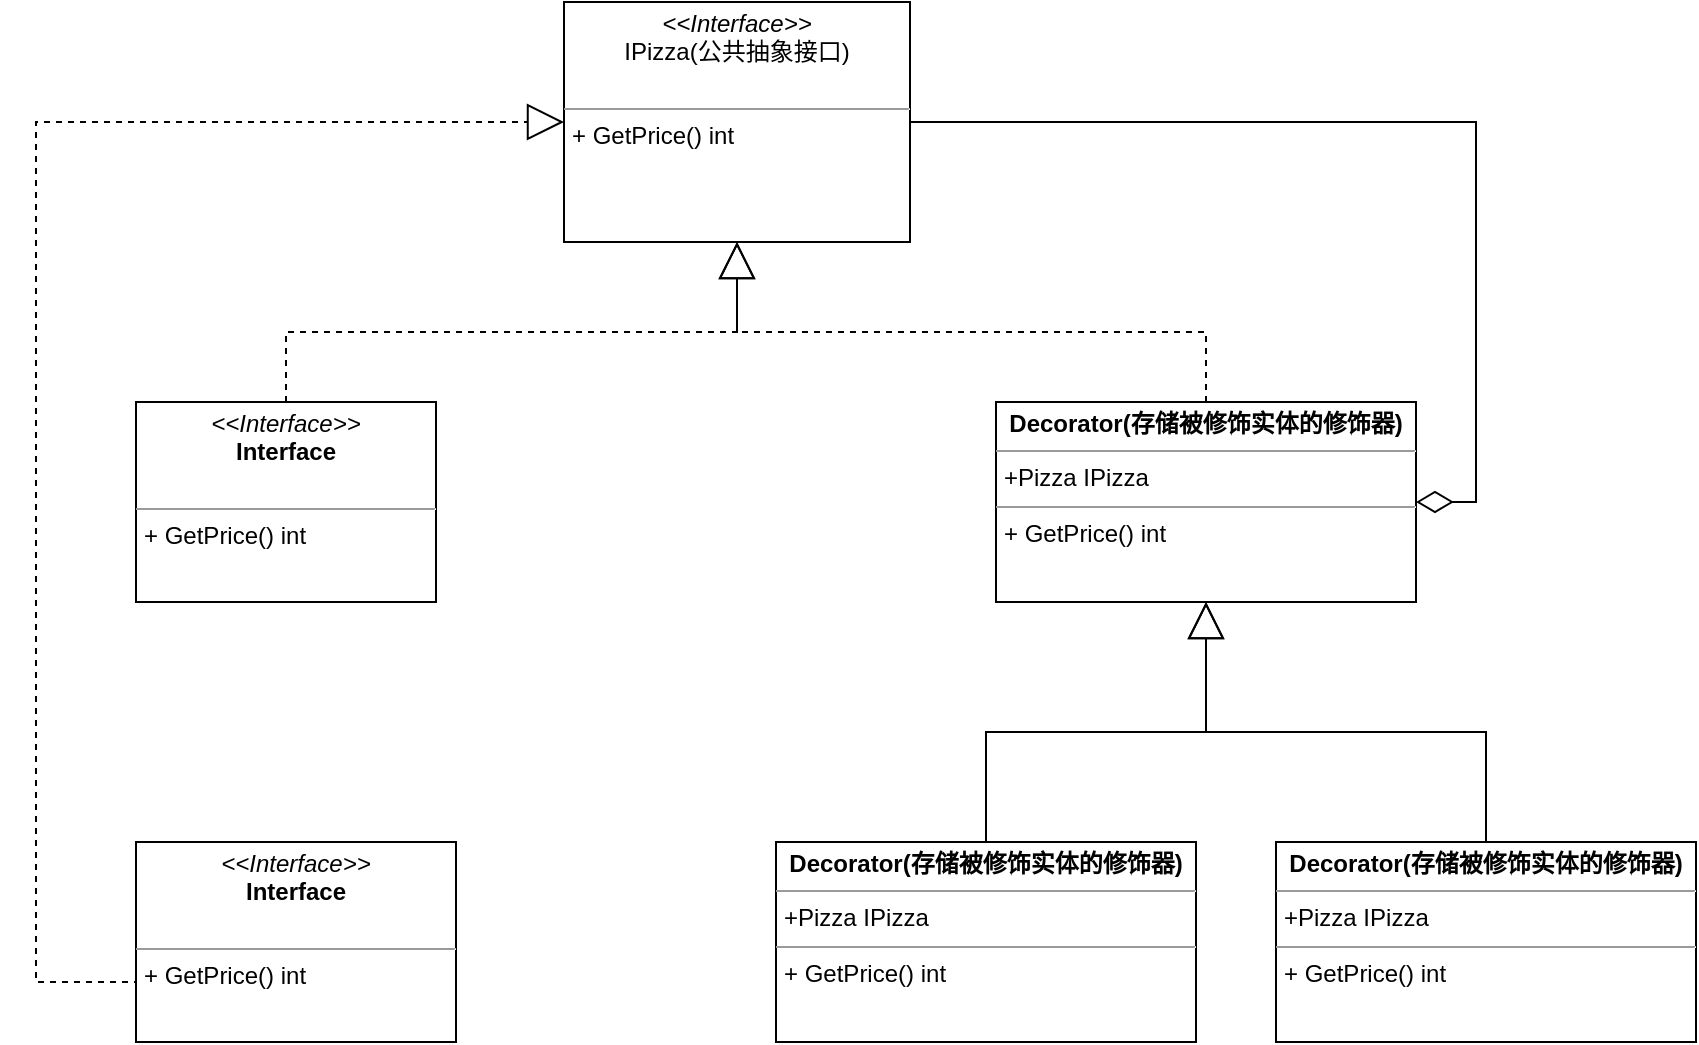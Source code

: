 <mxfile version="21.2.7" type="device">
  <diagram id="fv4UxT-VimEkcS1B17OI" name="第 1 页">
    <mxGraphModel dx="1434" dy="854" grid="1" gridSize="10" guides="1" tooltips="1" connect="1" arrows="1" fold="1" page="1" pageScale="1" pageWidth="827" pageHeight="1169" math="0" shadow="0">
      <root>
        <mxCell id="0" />
        <mxCell id="1" parent="0" />
        <mxCell id="CvxUWH2GM3gluhlDC9-3-18" style="edgeStyle=orthogonalEdgeStyle;rounded=0;orthogonalLoop=1;jettySize=auto;html=1;exitX=1;exitY=0.5;exitDx=0;exitDy=0;entryX=1;entryY=0.5;entryDx=0;entryDy=0;endArrow=diamondThin;endFill=0;startSize=16;endSize=16;" edge="1" parent="1" source="CvxUWH2GM3gluhlDC9-3-1" target="CvxUWH2GM3gluhlDC9-3-6">
          <mxGeometry relative="1" as="geometry" />
        </mxCell>
        <mxCell id="CvxUWH2GM3gluhlDC9-3-1" value="&lt;p style=&quot;margin:0px;margin-top:4px;text-align:center;&quot;&gt;&lt;i&gt;&amp;lt;&amp;lt;Interface&amp;gt;&amp;gt;&lt;/i&gt;&lt;br&gt;IPizza(公共抽象接口)&lt;/p&gt;&lt;br&gt;&lt;hr size=&quot;1&quot;&gt;&lt;p style=&quot;margin:0px;margin-left:4px;&quot;&gt;+ GetPrice() int&lt;/p&gt;" style="verticalAlign=top;align=left;overflow=fill;fontSize=12;fontFamily=Helvetica;html=1;whiteSpace=wrap;" vertex="1" parent="1">
          <mxGeometry x="654" y="90" width="173" height="120" as="geometry" />
        </mxCell>
        <mxCell id="CvxUWH2GM3gluhlDC9-3-7" style="edgeStyle=orthogonalEdgeStyle;rounded=0;orthogonalLoop=1;jettySize=auto;html=1;exitX=0.5;exitY=0;exitDx=0;exitDy=0;entryX=0.5;entryY=1;entryDx=0;entryDy=0;dashed=1;endArrow=block;endFill=0;endSize=16;" edge="1" parent="1" source="CvxUWH2GM3gluhlDC9-3-2" target="CvxUWH2GM3gluhlDC9-3-1">
          <mxGeometry relative="1" as="geometry" />
        </mxCell>
        <mxCell id="CvxUWH2GM3gluhlDC9-3-2" value="&lt;p style=&quot;margin:0px;margin-top:4px;text-align:center;&quot;&gt;&lt;i&gt;&amp;lt;&amp;lt;Interface&amp;gt;&amp;gt;&lt;/i&gt;&lt;br&gt;&lt;b&gt;Interface&lt;/b&gt;&lt;/p&gt;&lt;p style=&quot;margin:0px;margin-left:4px;&quot;&gt;&lt;br&gt;&lt;/p&gt;&lt;hr size=&quot;1&quot;&gt;&lt;p style=&quot;margin:0px;margin-left:4px;&quot;&gt;+ GetPrice() int&lt;br&gt;&lt;/p&gt;" style="verticalAlign=top;align=left;overflow=fill;fontSize=12;fontFamily=Helvetica;html=1;whiteSpace=wrap;" vertex="1" parent="1">
          <mxGeometry x="440" y="290" width="150" height="100" as="geometry" />
        </mxCell>
        <mxCell id="CvxUWH2GM3gluhlDC9-3-8" style="edgeStyle=orthogonalEdgeStyle;rounded=0;orthogonalLoop=1;jettySize=auto;html=1;exitX=0;exitY=0.5;exitDx=0;exitDy=0;entryX=0;entryY=0.5;entryDx=0;entryDy=0;dashed=1;endArrow=block;endFill=0;endSize=16;" edge="1" parent="1" source="CvxUWH2GM3gluhlDC9-3-3" target="CvxUWH2GM3gluhlDC9-3-1">
          <mxGeometry relative="1" as="geometry">
            <Array as="points">
              <mxPoint x="390" y="580" />
              <mxPoint x="390" y="150" />
            </Array>
          </mxGeometry>
        </mxCell>
        <mxCell id="CvxUWH2GM3gluhlDC9-3-3" value="&lt;p style=&quot;margin:0px;margin-top:4px;text-align:center;&quot;&gt;&lt;i&gt;&amp;lt;&amp;lt;Interface&amp;gt;&amp;gt;&lt;/i&gt;&lt;br&gt;&lt;b&gt;Interface&lt;/b&gt;&lt;/p&gt;&lt;p style=&quot;margin:0px;margin-left:4px;&quot;&gt;&lt;br&gt;&lt;/p&gt;&lt;hr size=&quot;1&quot;&gt;&lt;p style=&quot;margin:0px;margin-left:4px;&quot;&gt;+ GetPrice() int&lt;br&gt;&lt;/p&gt;" style="verticalAlign=top;align=left;overflow=fill;fontSize=12;fontFamily=Helvetica;html=1;whiteSpace=wrap;" vertex="1" parent="1">
          <mxGeometry x="440" y="510" width="160" height="100" as="geometry" />
        </mxCell>
        <mxCell id="CvxUWH2GM3gluhlDC9-3-9" style="edgeStyle=orthogonalEdgeStyle;rounded=0;orthogonalLoop=1;jettySize=auto;html=1;exitX=0.5;exitY=0;exitDx=0;exitDy=0;entryX=0.5;entryY=1;entryDx=0;entryDy=0;dashed=1;endArrow=block;endFill=0;endSize=16;" edge="1" parent="1" source="CvxUWH2GM3gluhlDC9-3-6" target="CvxUWH2GM3gluhlDC9-3-1">
          <mxGeometry relative="1" as="geometry" />
        </mxCell>
        <mxCell id="CvxUWH2GM3gluhlDC9-3-6" value="&lt;p style=&quot;margin:0px;margin-top:4px;text-align:center;&quot;&gt;&lt;b&gt;Decorator(存储被修饰实体&lt;/b&gt;&lt;b style=&quot;background-color: initial;&quot;&gt;的修饰器)&lt;/b&gt;&lt;/p&gt;&lt;hr size=&quot;1&quot;&gt;&lt;p style=&quot;margin:0px;margin-left:4px;&quot;&gt;+Pizza IPizza&lt;/p&gt;&lt;hr size=&quot;1&quot;&gt;&lt;p style=&quot;margin:0px;margin-left:4px;&quot;&gt;+ GetPrice() int&lt;br&gt;&lt;/p&gt;" style="verticalAlign=top;align=left;overflow=fill;fontSize=12;fontFamily=Helvetica;html=1;whiteSpace=wrap;" vertex="1" parent="1">
          <mxGeometry x="870" y="290" width="210" height="100" as="geometry" />
        </mxCell>
        <mxCell id="CvxUWH2GM3gluhlDC9-3-17" style="edgeStyle=orthogonalEdgeStyle;rounded=0;orthogonalLoop=1;jettySize=auto;html=1;exitX=0.5;exitY=0;exitDx=0;exitDy=0;entryX=0.5;entryY=1;entryDx=0;entryDy=0;endArrow=block;endFill=0;endSize=16;" edge="1" parent="1" source="CvxUWH2GM3gluhlDC9-3-14" target="CvxUWH2GM3gluhlDC9-3-6">
          <mxGeometry relative="1" as="geometry" />
        </mxCell>
        <mxCell id="CvxUWH2GM3gluhlDC9-3-14" value="&lt;p style=&quot;margin:0px;margin-top:4px;text-align:center;&quot;&gt;&lt;b&gt;Decorator(存储被修饰实体&lt;/b&gt;&lt;b style=&quot;background-color: initial;&quot;&gt;的修饰器)&lt;/b&gt;&lt;/p&gt;&lt;hr size=&quot;1&quot;&gt;&lt;p style=&quot;margin:0px;margin-left:4px;&quot;&gt;+Pizza IPizza&lt;/p&gt;&lt;hr size=&quot;1&quot;&gt;&lt;p style=&quot;margin:0px;margin-left:4px;&quot;&gt;+ GetPrice() int&lt;br&gt;&lt;/p&gt;" style="verticalAlign=top;align=left;overflow=fill;fontSize=12;fontFamily=Helvetica;html=1;whiteSpace=wrap;" vertex="1" parent="1">
          <mxGeometry x="760" y="510" width="210" height="100" as="geometry" />
        </mxCell>
        <mxCell id="CvxUWH2GM3gluhlDC9-3-16" style="edgeStyle=orthogonalEdgeStyle;rounded=0;orthogonalLoop=1;jettySize=auto;html=1;exitX=0.5;exitY=0;exitDx=0;exitDy=0;endArrow=block;endFill=0;endSize=16;" edge="1" parent="1" source="CvxUWH2GM3gluhlDC9-3-15" target="CvxUWH2GM3gluhlDC9-3-6">
          <mxGeometry relative="1" as="geometry" />
        </mxCell>
        <mxCell id="CvxUWH2GM3gluhlDC9-3-15" value="&lt;p style=&quot;margin:0px;margin-top:4px;text-align:center;&quot;&gt;&lt;b&gt;Decorator(存储被修饰实体&lt;/b&gt;&lt;b style=&quot;background-color: initial;&quot;&gt;的修饰器)&lt;/b&gt;&lt;/p&gt;&lt;hr size=&quot;1&quot;&gt;&lt;p style=&quot;margin:0px;margin-left:4px;&quot;&gt;+Pizza IPizza&lt;/p&gt;&lt;hr size=&quot;1&quot;&gt;&lt;p style=&quot;margin:0px;margin-left:4px;&quot;&gt;+ GetPrice() int&lt;br&gt;&lt;/p&gt;" style="verticalAlign=top;align=left;overflow=fill;fontSize=12;fontFamily=Helvetica;html=1;whiteSpace=wrap;" vertex="1" parent="1">
          <mxGeometry x="1010" y="510" width="210" height="100" as="geometry" />
        </mxCell>
      </root>
    </mxGraphModel>
  </diagram>
</mxfile>
